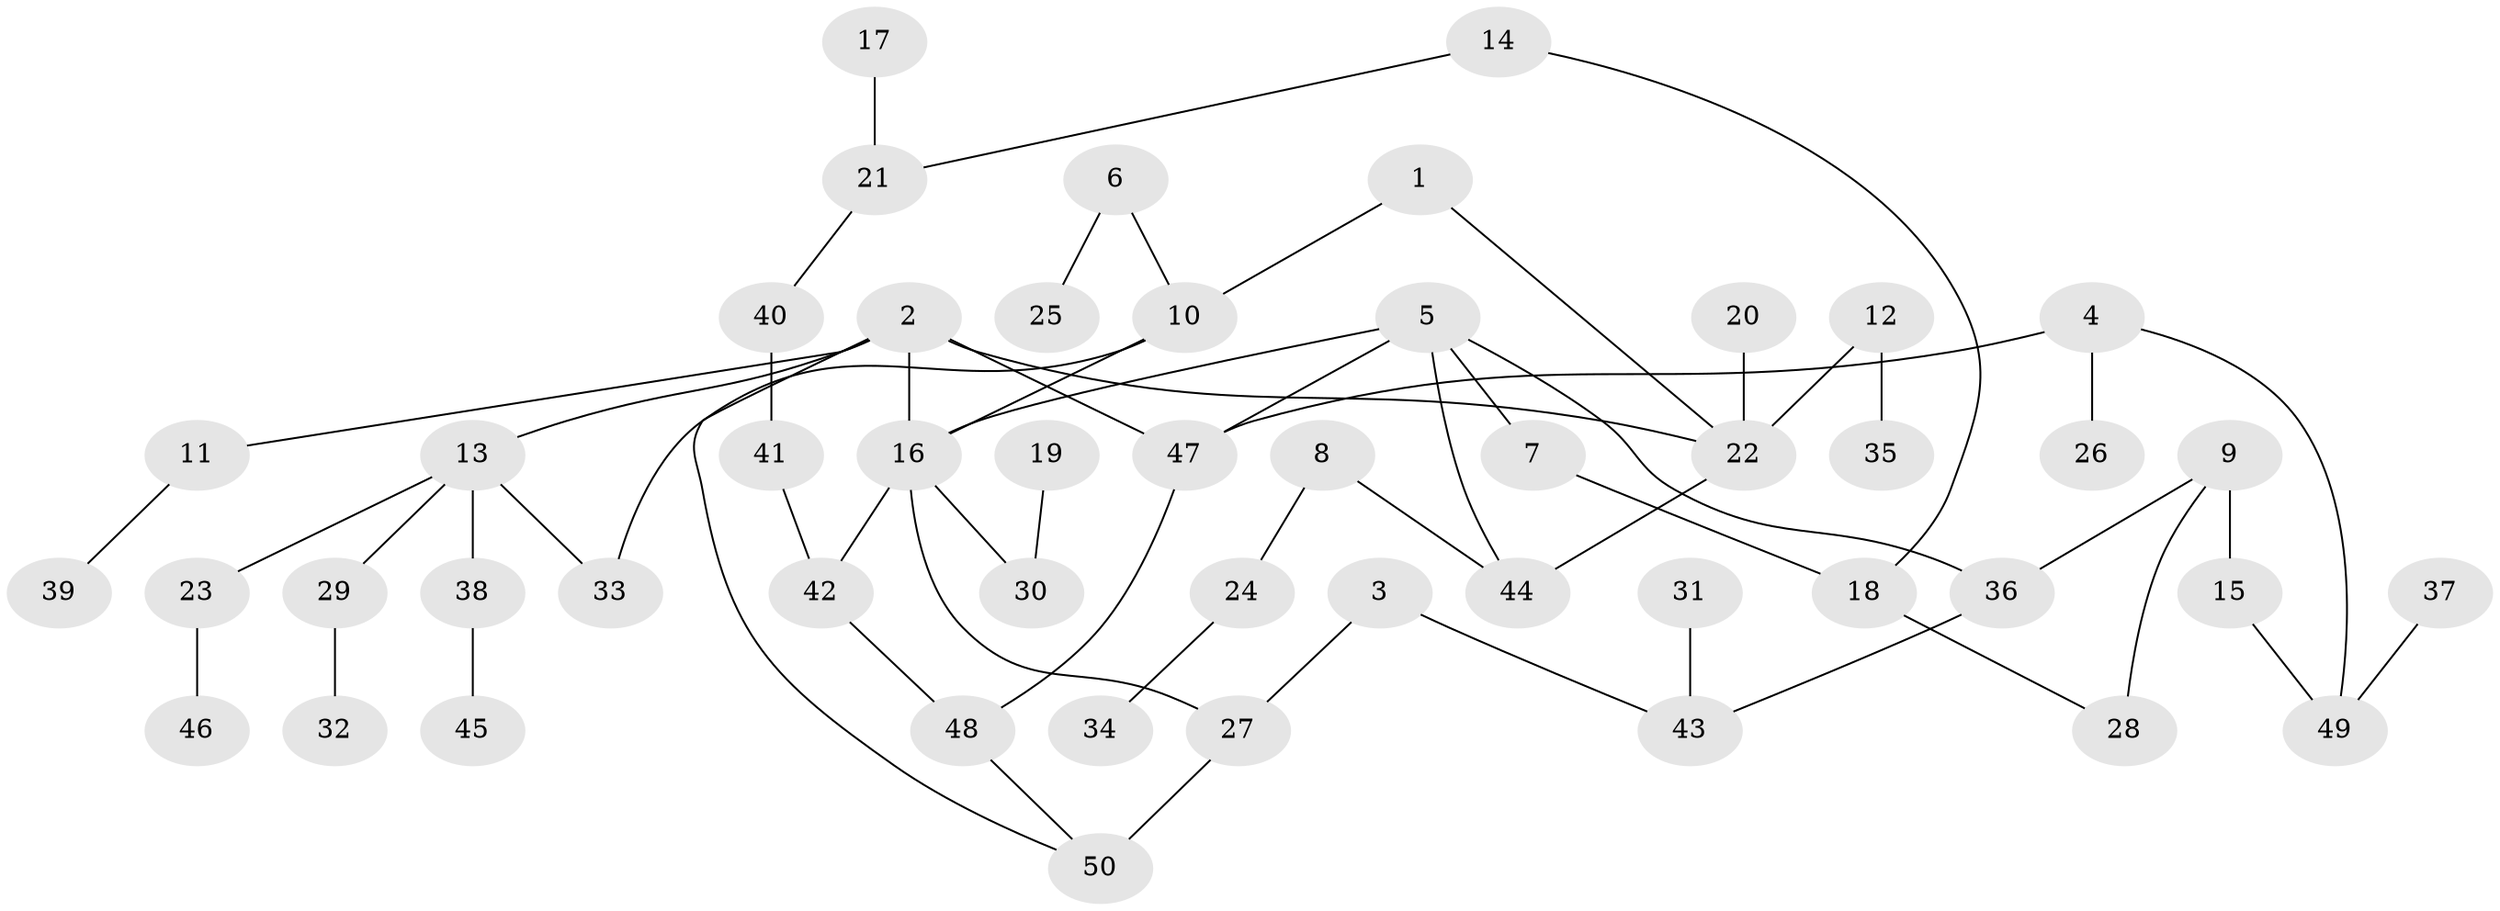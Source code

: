 // original degree distribution, {3: 0.19, 5: 0.05, 6: 0.04, 4: 0.04, 7: 0.01, 2: 0.3, 1: 0.37}
// Generated by graph-tools (version 1.1) at 2025/01/03/09/25 03:01:07]
// undirected, 50 vertices, 60 edges
graph export_dot {
graph [start="1"]
  node [color=gray90,style=filled];
  1;
  2;
  3;
  4;
  5;
  6;
  7;
  8;
  9;
  10;
  11;
  12;
  13;
  14;
  15;
  16;
  17;
  18;
  19;
  20;
  21;
  22;
  23;
  24;
  25;
  26;
  27;
  28;
  29;
  30;
  31;
  32;
  33;
  34;
  35;
  36;
  37;
  38;
  39;
  40;
  41;
  42;
  43;
  44;
  45;
  46;
  47;
  48;
  49;
  50;
  1 -- 10 [weight=1.0];
  1 -- 22 [weight=1.0];
  2 -- 11 [weight=1.0];
  2 -- 13 [weight=1.0];
  2 -- 16 [weight=1.0];
  2 -- 22 [weight=1.0];
  2 -- 47 [weight=1.0];
  2 -- 50 [weight=1.0];
  3 -- 27 [weight=1.0];
  3 -- 43 [weight=1.0];
  4 -- 26 [weight=1.0];
  4 -- 47 [weight=1.0];
  4 -- 49 [weight=1.0];
  5 -- 7 [weight=1.0];
  5 -- 16 [weight=1.0];
  5 -- 36 [weight=1.0];
  5 -- 44 [weight=1.0];
  5 -- 47 [weight=1.0];
  6 -- 10 [weight=1.0];
  6 -- 25 [weight=1.0];
  7 -- 18 [weight=1.0];
  8 -- 24 [weight=1.0];
  8 -- 44 [weight=1.0];
  9 -- 15 [weight=1.0];
  9 -- 28 [weight=2.0];
  9 -- 36 [weight=1.0];
  10 -- 16 [weight=1.0];
  10 -- 33 [weight=1.0];
  11 -- 39 [weight=1.0];
  12 -- 22 [weight=1.0];
  12 -- 35 [weight=1.0];
  13 -- 23 [weight=1.0];
  13 -- 29 [weight=1.0];
  13 -- 33 [weight=1.0];
  13 -- 38 [weight=1.0];
  14 -- 18 [weight=1.0];
  14 -- 21 [weight=1.0];
  15 -- 49 [weight=1.0];
  16 -- 27 [weight=1.0];
  16 -- 30 [weight=1.0];
  16 -- 42 [weight=1.0];
  17 -- 21 [weight=1.0];
  18 -- 28 [weight=1.0];
  19 -- 30 [weight=1.0];
  20 -- 22 [weight=1.0];
  21 -- 40 [weight=1.0];
  22 -- 44 [weight=1.0];
  23 -- 46 [weight=1.0];
  24 -- 34 [weight=1.0];
  27 -- 50 [weight=2.0];
  29 -- 32 [weight=1.0];
  31 -- 43 [weight=1.0];
  36 -- 43 [weight=1.0];
  37 -- 49 [weight=1.0];
  38 -- 45 [weight=1.0];
  40 -- 41 [weight=1.0];
  41 -- 42 [weight=1.0];
  42 -- 48 [weight=1.0];
  47 -- 48 [weight=1.0];
  48 -- 50 [weight=1.0];
}
